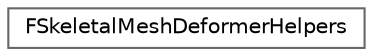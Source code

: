 digraph "Graphical Class Hierarchy"
{
 // INTERACTIVE_SVG=YES
 // LATEX_PDF_SIZE
  bgcolor="transparent";
  edge [fontname=Helvetica,fontsize=10,labelfontname=Helvetica,labelfontsize=10];
  node [fontname=Helvetica,fontsize=10,shape=box,height=0.2,width=0.4];
  rankdir="LR";
  Node0 [id="Node000000",label="FSkeletalMeshDeformerHelpers",height=0.2,width=0.4,color="grey40", fillcolor="white", style="filled",URL="$d1/d98/classFSkeletalMeshDeformerHelpers.html",tooltip="Functions that expose some internal functionality of FSkeletalMeshObject required by MeshDeformer sys..."];
}
